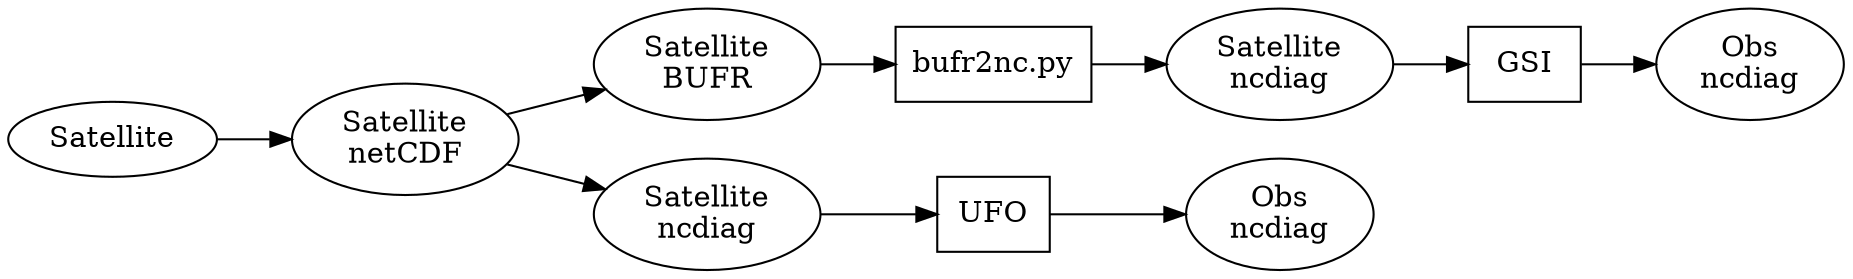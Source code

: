 digraph UfoNetcdfFlow
  {
  rankdir="LR";

  sat     [ shape=ellipse, label="Satellite" ];
  satnc   [ shape=ellipse, label="Satellite\nnetCDF" ];
  satbf   [ shape=ellipse, label="Satellite\nBUFR" ];
  satncd  [ shape=ellipse, label="Satellite\nncdiag" ];
  satncd2 [ shape=ellipse, label="Satellite\nncdiag" ];

  obsncd  [ shape=ellipse, label="Obs\nncdiag" ];
  obsncd2 [ shape=ellipse, label="Obs\nncdiag" ];

  b2n  [ shape=box, label="bufr2nc.py" ];
  gsi  [ shape=box, label="GSI" ];
  ufo  [ shape=box, label="UFO" ];

  sat -> satnc -> satbf -> b2n -> satncd -> gsi -> obsncd;

  satnc -> satncd2 -> ufo -> obsncd2;
  }
